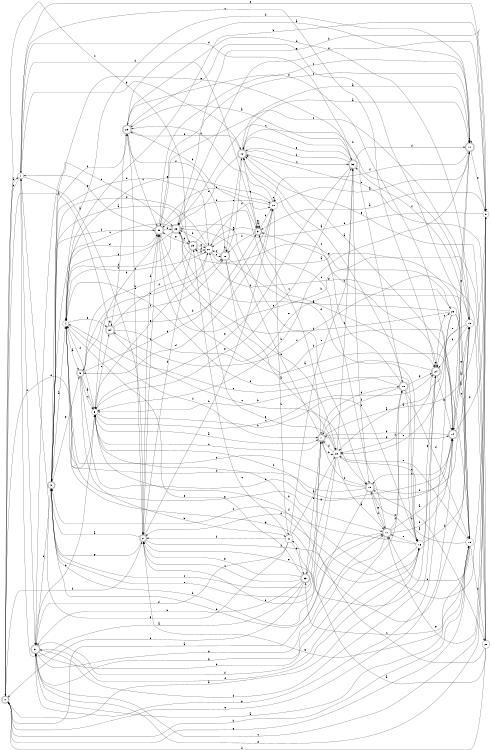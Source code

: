 digraph n28_4 {
__start0 [label="" shape="none"];

rankdir=LR;
size="8,5";

s0 [style="rounded,filled", color="black", fillcolor="white" shape="doublecircle", label="0"];
s1 [style="filled", color="black", fillcolor="white" shape="circle", label="1"];
s2 [style="rounded,filled", color="black", fillcolor="white" shape="doublecircle", label="2"];
s3 [style="rounded,filled", color="black", fillcolor="white" shape="doublecircle", label="3"];
s4 [style="filled", color="black", fillcolor="white" shape="circle", label="4"];
s5 [style="rounded,filled", color="black", fillcolor="white" shape="doublecircle", label="5"];
s6 [style="filled", color="black", fillcolor="white" shape="circle", label="6"];
s7 [style="rounded,filled", color="black", fillcolor="white" shape="doublecircle", label="7"];
s8 [style="filled", color="black", fillcolor="white" shape="circle", label="8"];
s9 [style="rounded,filled", color="black", fillcolor="white" shape="doublecircle", label="9"];
s10 [style="filled", color="black", fillcolor="white" shape="circle", label="10"];
s11 [style="rounded,filled", color="black", fillcolor="white" shape="doublecircle", label="11"];
s12 [style="rounded,filled", color="black", fillcolor="white" shape="doublecircle", label="12"];
s13 [style="filled", color="black", fillcolor="white" shape="circle", label="13"];
s14 [style="rounded,filled", color="black", fillcolor="white" shape="doublecircle", label="14"];
s15 [style="rounded,filled", color="black", fillcolor="white" shape="doublecircle", label="15"];
s16 [style="filled", color="black", fillcolor="white" shape="circle", label="16"];
s17 [style="rounded,filled", color="black", fillcolor="white" shape="doublecircle", label="17"];
s18 [style="rounded,filled", color="black", fillcolor="white" shape="doublecircle", label="18"];
s19 [style="filled", color="black", fillcolor="white" shape="circle", label="19"];
s20 [style="filled", color="black", fillcolor="white" shape="circle", label="20"];
s21 [style="filled", color="black", fillcolor="white" shape="circle", label="21"];
s22 [style="filled", color="black", fillcolor="white" shape="circle", label="22"];
s23 [style="rounded,filled", color="black", fillcolor="white" shape="doublecircle", label="23"];
s24 [style="rounded,filled", color="black", fillcolor="white" shape="doublecircle", label="24"];
s25 [style="filled", color="black", fillcolor="white" shape="circle", label="25"];
s26 [style="rounded,filled", color="black", fillcolor="white" shape="doublecircle", label="26"];
s27 [style="filled", color="black", fillcolor="white" shape="circle", label="27"];
s28 [style="rounded,filled", color="black", fillcolor="white" shape="doublecircle", label="28"];
s29 [style="rounded,filled", color="black", fillcolor="white" shape="doublecircle", label="29"];
s30 [style="rounded,filled", color="black", fillcolor="white" shape="doublecircle", label="30"];
s31 [style="rounded,filled", color="black", fillcolor="white" shape="doublecircle", label="31"];
s32 [style="rounded,filled", color="black", fillcolor="white" shape="doublecircle", label="32"];
s33 [style="rounded,filled", color="black", fillcolor="white" shape="doublecircle", label="33"];
s34 [style="rounded,filled", color="black", fillcolor="white" shape="doublecircle", label="34"];
s0 -> s1 [label="a"];
s0 -> s19 [label="b"];
s0 -> s23 [label="c"];
s0 -> s6 [label="d"];
s0 -> s14 [label="e"];
s0 -> s2 [label="f"];
s0 -> s19 [label="g"];
s1 -> s2 [label="a"];
s1 -> s0 [label="b"];
s1 -> s24 [label="c"];
s1 -> s18 [label="d"];
s1 -> s8 [label="e"];
s1 -> s31 [label="f"];
s1 -> s12 [label="g"];
s2 -> s3 [label="a"];
s2 -> s10 [label="b"];
s2 -> s30 [label="c"];
s2 -> s30 [label="d"];
s2 -> s24 [label="e"];
s2 -> s16 [label="f"];
s2 -> s3 [label="g"];
s3 -> s4 [label="a"];
s3 -> s17 [label="b"];
s3 -> s7 [label="c"];
s3 -> s27 [label="d"];
s3 -> s32 [label="e"];
s3 -> s30 [label="f"];
s3 -> s5 [label="g"];
s4 -> s5 [label="a"];
s4 -> s8 [label="b"];
s4 -> s27 [label="c"];
s4 -> s30 [label="d"];
s4 -> s34 [label="e"];
s4 -> s7 [label="f"];
s4 -> s17 [label="g"];
s5 -> s6 [label="a"];
s5 -> s21 [label="b"];
s5 -> s6 [label="c"];
s5 -> s14 [label="d"];
s5 -> s28 [label="e"];
s5 -> s28 [label="f"];
s5 -> s9 [label="g"];
s6 -> s7 [label="a"];
s6 -> s16 [label="b"];
s6 -> s24 [label="c"];
s6 -> s31 [label="d"];
s6 -> s34 [label="e"];
s6 -> s4 [label="f"];
s6 -> s32 [label="g"];
s7 -> s8 [label="a"];
s7 -> s22 [label="b"];
s7 -> s6 [label="c"];
s7 -> s18 [label="d"];
s7 -> s3 [label="e"];
s7 -> s26 [label="f"];
s7 -> s14 [label="g"];
s8 -> s9 [label="a"];
s8 -> s6 [label="b"];
s8 -> s31 [label="c"];
s8 -> s27 [label="d"];
s8 -> s31 [label="e"];
s8 -> s26 [label="f"];
s8 -> s17 [label="g"];
s9 -> s9 [label="a"];
s9 -> s10 [label="b"];
s9 -> s7 [label="c"];
s9 -> s1 [label="d"];
s9 -> s27 [label="e"];
s9 -> s28 [label="f"];
s9 -> s9 [label="g"];
s10 -> s11 [label="a"];
s10 -> s21 [label="b"];
s10 -> s29 [label="c"];
s10 -> s5 [label="d"];
s10 -> s10 [label="e"];
s10 -> s30 [label="f"];
s10 -> s4 [label="g"];
s11 -> s12 [label="a"];
s11 -> s6 [label="b"];
s11 -> s11 [label="c"];
s11 -> s4 [label="d"];
s11 -> s22 [label="e"];
s11 -> s10 [label="f"];
s11 -> s8 [label="g"];
s12 -> s11 [label="a"];
s12 -> s13 [label="b"];
s12 -> s32 [label="c"];
s12 -> s26 [label="d"];
s12 -> s28 [label="e"];
s12 -> s29 [label="f"];
s12 -> s9 [label="g"];
s13 -> s14 [label="a"];
s13 -> s24 [label="b"];
s13 -> s30 [label="c"];
s13 -> s29 [label="d"];
s13 -> s24 [label="e"];
s13 -> s32 [label="f"];
s13 -> s4 [label="g"];
s14 -> s12 [label="a"];
s14 -> s7 [label="b"];
s14 -> s15 [label="c"];
s14 -> s8 [label="d"];
s14 -> s11 [label="e"];
s14 -> s6 [label="f"];
s14 -> s13 [label="g"];
s15 -> s0 [label="a"];
s15 -> s13 [label="b"];
s15 -> s4 [label="c"];
s15 -> s4 [label="d"];
s15 -> s16 [label="e"];
s15 -> s7 [label="f"];
s15 -> s17 [label="g"];
s16 -> s0 [label="a"];
s16 -> s6 [label="b"];
s16 -> s3 [label="c"];
s16 -> s2 [label="d"];
s16 -> s17 [label="e"];
s16 -> s13 [label="f"];
s16 -> s24 [label="g"];
s17 -> s14 [label="a"];
s17 -> s14 [label="b"];
s17 -> s9 [label="c"];
s17 -> s15 [label="d"];
s17 -> s2 [label="e"];
s17 -> s18 [label="f"];
s17 -> s31 [label="g"];
s18 -> s12 [label="a"];
s18 -> s16 [label="b"];
s18 -> s12 [label="c"];
s18 -> s19 [label="d"];
s18 -> s4 [label="e"];
s18 -> s7 [label="f"];
s18 -> s24 [label="g"];
s19 -> s15 [label="a"];
s19 -> s20 [label="b"];
s19 -> s33 [label="c"];
s19 -> s17 [label="d"];
s19 -> s22 [label="e"];
s19 -> s30 [label="f"];
s19 -> s2 [label="g"];
s20 -> s21 [label="a"];
s20 -> s30 [label="b"];
s20 -> s34 [label="c"];
s20 -> s0 [label="d"];
s20 -> s12 [label="e"];
s20 -> s6 [label="f"];
s20 -> s12 [label="g"];
s21 -> s22 [label="a"];
s21 -> s33 [label="b"];
s21 -> s23 [label="c"];
s21 -> s31 [label="d"];
s21 -> s32 [label="e"];
s21 -> s2 [label="f"];
s21 -> s1 [label="g"];
s22 -> s17 [label="a"];
s22 -> s3 [label="b"];
s22 -> s20 [label="c"];
s22 -> s7 [label="d"];
s22 -> s23 [label="e"];
s22 -> s32 [label="f"];
s22 -> s33 [label="g"];
s23 -> s3 [label="a"];
s23 -> s5 [label="b"];
s23 -> s24 [label="c"];
s23 -> s2 [label="d"];
s23 -> s27 [label="e"];
s23 -> s27 [label="f"];
s23 -> s30 [label="g"];
s24 -> s22 [label="a"];
s24 -> s9 [label="b"];
s24 -> s25 [label="c"];
s24 -> s4 [label="d"];
s24 -> s24 [label="e"];
s24 -> s31 [label="f"];
s24 -> s14 [label="g"];
s25 -> s19 [label="a"];
s25 -> s26 [label="b"];
s25 -> s19 [label="c"];
s25 -> s26 [label="d"];
s25 -> s27 [label="e"];
s25 -> s22 [label="f"];
s25 -> s31 [label="g"];
s26 -> s19 [label="a"];
s26 -> s8 [label="b"];
s26 -> s3 [label="c"];
s26 -> s23 [label="d"];
s26 -> s15 [label="e"];
s26 -> s4 [label="f"];
s26 -> s4 [label="g"];
s27 -> s23 [label="a"];
s27 -> s26 [label="b"];
s27 -> s28 [label="c"];
s27 -> s3 [label="d"];
s27 -> s6 [label="e"];
s27 -> s10 [label="f"];
s27 -> s25 [label="g"];
s28 -> s22 [label="a"];
s28 -> s28 [label="b"];
s28 -> s27 [label="c"];
s28 -> s16 [label="d"];
s28 -> s22 [label="e"];
s28 -> s29 [label="f"];
s28 -> s12 [label="g"];
s29 -> s11 [label="a"];
s29 -> s9 [label="b"];
s29 -> s30 [label="c"];
s29 -> s14 [label="d"];
s29 -> s2 [label="e"];
s29 -> s3 [label="f"];
s29 -> s19 [label="g"];
s30 -> s14 [label="a"];
s30 -> s6 [label="b"];
s30 -> s11 [label="c"];
s30 -> s26 [label="d"];
s30 -> s10 [label="e"];
s30 -> s11 [label="f"];
s30 -> s1 [label="g"];
s31 -> s19 [label="a"];
s31 -> s18 [label="b"];
s31 -> s26 [label="c"];
s31 -> s16 [label="d"];
s31 -> s3 [label="e"];
s31 -> s16 [label="f"];
s31 -> s17 [label="g"];
s32 -> s29 [label="a"];
s32 -> s15 [label="b"];
s32 -> s26 [label="c"];
s32 -> s11 [label="d"];
s32 -> s12 [label="e"];
s32 -> s12 [label="f"];
s32 -> s6 [label="g"];
s33 -> s1 [label="a"];
s33 -> s31 [label="b"];
s33 -> s2 [label="c"];
s33 -> s0 [label="d"];
s33 -> s4 [label="e"];
s33 -> s7 [label="f"];
s33 -> s2 [label="g"];
s34 -> s0 [label="a"];
s34 -> s29 [label="b"];
s34 -> s15 [label="c"];
s34 -> s10 [label="d"];
s34 -> s13 [label="e"];
s34 -> s27 [label="f"];
s34 -> s34 [label="g"];

}